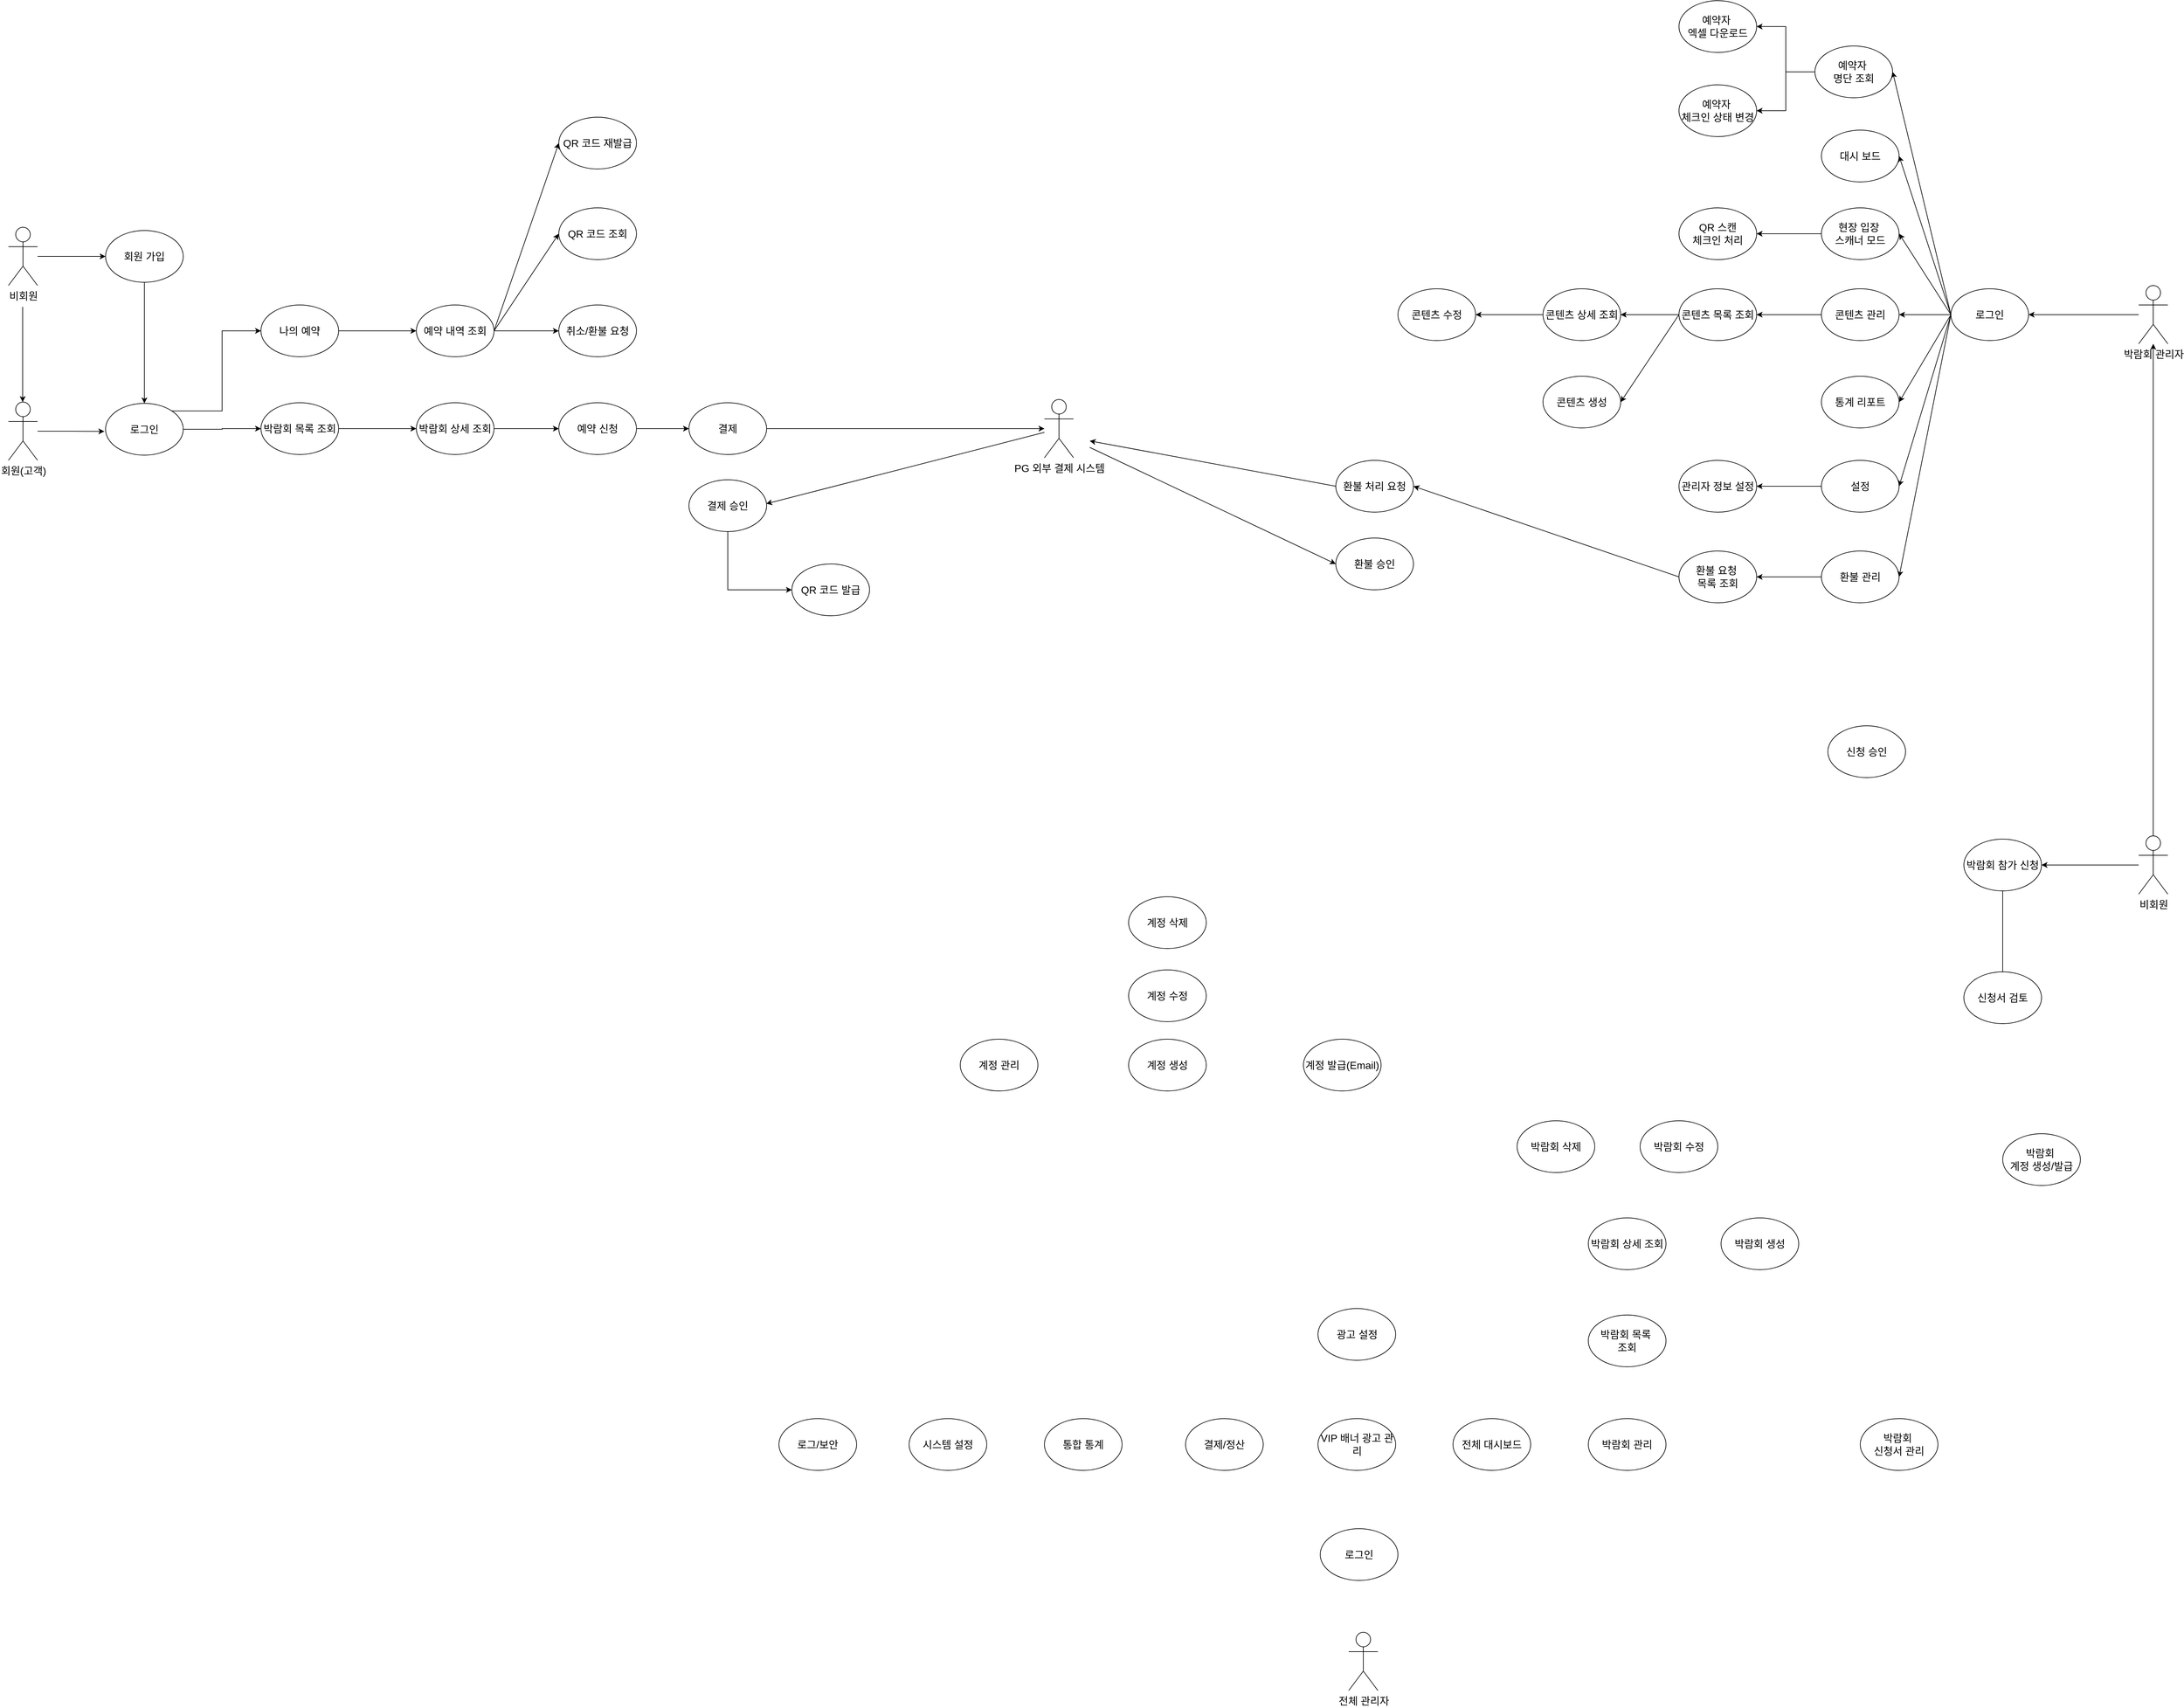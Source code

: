 <mxfile version="28.0.6">
  <diagram name="페이지-1" id="M0tbnselP6ZzbopTk5rP">
    <mxGraphModel dx="3013" dy="3027" grid="1" gridSize="10" guides="1" tooltips="1" connect="1" arrows="1" fold="1" page="1" pageScale="1" pageWidth="827" pageHeight="1169" math="0" shadow="0">
      <root>
        <mxCell id="0" />
        <mxCell id="1" parent="0" />
        <mxCell id="sVL81bUTCZYpE5jUuNYF-8" style="edgeStyle=orthogonalEdgeStyle;rounded=0;orthogonalLoop=1;jettySize=auto;html=1;" edge="1" parent="1" target="sVL81bUTCZYpE5jUuNYF-1">
          <mxGeometry relative="1" as="geometry">
            <mxPoint x="152" y="283" as="sourcePoint" />
          </mxGeometry>
        </mxCell>
        <mxCell id="sVL81bUTCZYpE5jUuNYF-32" style="edgeStyle=orthogonalEdgeStyle;rounded=0;orthogonalLoop=1;jettySize=auto;html=1;entryX=0;entryY=0.5;entryDx=0;entryDy=0;" edge="1" parent="1" source="jAhalYrTm7OzA3xliaxw-1" target="sVL81bUTCZYpE5jUuNYF-9">
          <mxGeometry relative="1" as="geometry">
            <mxPoint x="200" y="205" as="targetPoint" />
          </mxGeometry>
        </mxCell>
        <mxCell id="jAhalYrTm7OzA3xliaxw-1" value="&lt;font style=&quot;font-size: 16px;&quot;&gt;비회원&lt;/font&gt;" style="shape=umlActor;verticalLabelPosition=bottom;verticalAlign=top;html=1;outlineConnect=0;strokeColor=default;align=center;fontFamily=Helvetica;fontSize=12;fontColor=default;fillColor=default;" parent="1" vertex="1">
          <mxGeometry x="130" y="160" width="45" height="90" as="geometry" />
        </mxCell>
        <mxCell id="sVL81bUTCZYpE5jUuNYF-33" value="" style="edgeStyle=orthogonalEdgeStyle;rounded=0;orthogonalLoop=1;jettySize=auto;html=1;entryX=-0.016;entryY=0.541;entryDx=0;entryDy=0;entryPerimeter=0;" edge="1" parent="1" source="sVL81bUTCZYpE5jUuNYF-1" target="sVL81bUTCZYpE5jUuNYF-4">
          <mxGeometry relative="1" as="geometry" />
        </mxCell>
        <mxCell id="sVL81bUTCZYpE5jUuNYF-1" value="&lt;font style=&quot;font-size: 16px;&quot;&gt;회원(고객)&lt;/font&gt;" style="shape=umlActor;verticalLabelPosition=bottom;verticalAlign=top;html=1;outlineConnect=0;" vertex="1" parent="1">
          <mxGeometry x="130" y="430" width="45" height="90" as="geometry" />
        </mxCell>
        <mxCell id="sVL81bUTCZYpE5jUuNYF-65" style="edgeStyle=orthogonalEdgeStyle;rounded=0;orthogonalLoop=1;jettySize=auto;html=1;fontFamily=Helvetica;fontSize=12;fontColor=default;" edge="1" parent="1" source="sVL81bUTCZYpE5jUuNYF-4" target="sVL81bUTCZYpE5jUuNYF-5">
          <mxGeometry relative="1" as="geometry" />
        </mxCell>
        <mxCell id="sVL81bUTCZYpE5jUuNYF-67" style="edgeStyle=orthogonalEdgeStyle;rounded=0;orthogonalLoop=1;jettySize=auto;html=1;exitX=1;exitY=0;exitDx=0;exitDy=0;entryX=0;entryY=0.5;entryDx=0;entryDy=0;fontFamily=Helvetica;fontSize=12;fontColor=default;" edge="1" parent="1" source="sVL81bUTCZYpE5jUuNYF-4" target="sVL81bUTCZYpE5jUuNYF-16">
          <mxGeometry relative="1" as="geometry" />
        </mxCell>
        <mxCell id="sVL81bUTCZYpE5jUuNYF-4" value="&lt;font&gt;로그인&lt;/font&gt;" style="ellipse;whiteSpace=wrap;html=1;strokeColor=default;align=center;verticalAlign=middle;fontFamily=Helvetica;fontSize=16;fontColor=default;fillColor=default;" vertex="1" parent="1">
          <mxGeometry x="280" y="432" width="120" height="80" as="geometry" />
        </mxCell>
        <mxCell id="sVL81bUTCZYpE5jUuNYF-66" style="edgeStyle=orthogonalEdgeStyle;rounded=0;orthogonalLoop=1;jettySize=auto;html=1;fontFamily=Helvetica;fontSize=12;fontColor=default;" edge="1" parent="1" source="sVL81bUTCZYpE5jUuNYF-5" target="sVL81bUTCZYpE5jUuNYF-17">
          <mxGeometry relative="1" as="geometry" />
        </mxCell>
        <mxCell id="sVL81bUTCZYpE5jUuNYF-5" value="박람회 목록 조회" style="ellipse;whiteSpace=wrap;html=1;strokeColor=default;align=center;verticalAlign=middle;fontFamily=Helvetica;fontSize=16;fontColor=default;fillColor=default;" vertex="1" parent="1">
          <mxGeometry x="520" y="431" width="120" height="80" as="geometry" />
        </mxCell>
        <mxCell id="sVL81bUTCZYpE5jUuNYF-131" style="edgeStyle=orthogonalEdgeStyle;rounded=0;orthogonalLoop=1;jettySize=auto;html=1;fontFamily=Helvetica;fontSize=16;fontColor=default;" edge="1" parent="1" source="sVL81bUTCZYpE5jUuNYF-6" target="sVL81bUTCZYpE5jUuNYF-19">
          <mxGeometry relative="1" as="geometry" />
        </mxCell>
        <mxCell id="sVL81bUTCZYpE5jUuNYF-6" value="박람회 관리자" style="shape=umlActor;verticalLabelPosition=bottom;verticalAlign=top;html=1;outlineConnect=0;fontSize=16;" vertex="1" parent="1">
          <mxGeometry x="3420" y="250" width="45" height="90" as="geometry" />
        </mxCell>
        <mxCell id="sVL81bUTCZYpE5jUuNYF-7" value="&lt;font style=&quot;font-size: 16px;&quot;&gt;전체 관리자&lt;/font&gt;" style="shape=umlActor;verticalLabelPosition=bottom;verticalAlign=top;html=1;outlineConnect=0;" vertex="1" parent="1">
          <mxGeometry x="2200" y="2330" width="45" height="90" as="geometry" />
        </mxCell>
        <mxCell id="sVL81bUTCZYpE5jUuNYF-31" style="edgeStyle=orthogonalEdgeStyle;rounded=0;orthogonalLoop=1;jettySize=auto;html=1;" edge="1" parent="1" source="sVL81bUTCZYpE5jUuNYF-9" target="sVL81bUTCZYpE5jUuNYF-4">
          <mxGeometry relative="1" as="geometry" />
        </mxCell>
        <mxCell id="sVL81bUTCZYpE5jUuNYF-9" value="&lt;font&gt;회원 가입&lt;/font&gt;" style="ellipse;whiteSpace=wrap;html=1;fontSize=16;" vertex="1" parent="1">
          <mxGeometry x="280" y="165" width="120" height="80" as="geometry" />
        </mxCell>
        <mxCell id="sVL81bUTCZYpE5jUuNYF-11" value="대시 보드" style="ellipse;whiteSpace=wrap;html=1;strokeColor=default;align=center;verticalAlign=middle;fontFamily=Helvetica;fontSize=16;fontColor=default;fillColor=default;" vertex="1" parent="1">
          <mxGeometry x="2930" y="10" width="120" height="80" as="geometry" />
        </mxCell>
        <mxCell id="sVL81bUTCZYpE5jUuNYF-85" style="edgeStyle=orthogonalEdgeStyle;rounded=0;orthogonalLoop=1;jettySize=auto;html=1;fontFamily=Helvetica;fontSize=16;fontColor=default;" edge="1" parent="1" source="sVL81bUTCZYpE5jUuNYF-12" target="sVL81bUTCZYpE5jUuNYF-82">
          <mxGeometry relative="1" as="geometry" />
        </mxCell>
        <mxCell id="sVL81bUTCZYpE5jUuNYF-12" value="예약자&amp;nbsp;&lt;div&gt;명단 조회&lt;/div&gt;" style="ellipse;whiteSpace=wrap;html=1;strokeColor=default;align=center;verticalAlign=middle;fontFamily=Helvetica;fontSize=16;fontColor=default;fillColor=default;" vertex="1" parent="1">
          <mxGeometry x="2920" y="-120" width="120" height="80" as="geometry" />
        </mxCell>
        <mxCell id="sVL81bUTCZYpE5jUuNYF-97" style="edgeStyle=orthogonalEdgeStyle;rounded=0;orthogonalLoop=1;jettySize=auto;html=1;fontFamily=Helvetica;fontSize=16;fontColor=default;" edge="1" parent="1" source="sVL81bUTCZYpE5jUuNYF-13" target="sVL81bUTCZYpE5jUuNYF-96">
          <mxGeometry relative="1" as="geometry" />
        </mxCell>
        <mxCell id="sVL81bUTCZYpE5jUuNYF-13" value="콘텐츠 관리" style="ellipse;whiteSpace=wrap;html=1;strokeColor=default;align=center;verticalAlign=middle;fontFamily=Helvetica;fontSize=16;fontColor=default;fillColor=default;" vertex="1" parent="1">
          <mxGeometry x="2930" y="255" width="120" height="80" as="geometry" />
        </mxCell>
        <mxCell id="sVL81bUTCZYpE5jUuNYF-14" value="통계 리포트" style="ellipse;whiteSpace=wrap;html=1;strokeColor=default;align=center;verticalAlign=middle;fontFamily=Helvetica;fontSize=16;fontColor=default;fillColor=default;" vertex="1" parent="1">
          <mxGeometry x="2930" y="390" width="120" height="80" as="geometry" />
        </mxCell>
        <mxCell id="sVL81bUTCZYpE5jUuNYF-95" style="edgeStyle=orthogonalEdgeStyle;rounded=0;orthogonalLoop=1;jettySize=auto;html=1;fontFamily=Helvetica;fontSize=16;fontColor=default;" edge="1" parent="1" source="sVL81bUTCZYpE5jUuNYF-15" target="sVL81bUTCZYpE5jUuNYF-94">
          <mxGeometry relative="1" as="geometry" />
        </mxCell>
        <mxCell id="sVL81bUTCZYpE5jUuNYF-15" value="설정" style="ellipse;whiteSpace=wrap;html=1;strokeColor=default;align=center;verticalAlign=middle;fontFamily=Helvetica;fontSize=16;fontColor=default;fillColor=default;" vertex="1" parent="1">
          <mxGeometry x="2930" y="520" width="120" height="80" as="geometry" />
        </mxCell>
        <mxCell id="sVL81bUTCZYpE5jUuNYF-75" style="edgeStyle=orthogonalEdgeStyle;rounded=0;orthogonalLoop=1;jettySize=auto;html=1;fontFamily=Helvetica;fontSize=12;fontColor=default;" edge="1" parent="1" source="sVL81bUTCZYpE5jUuNYF-16" target="sVL81bUTCZYpE5jUuNYF-59">
          <mxGeometry relative="1" as="geometry" />
        </mxCell>
        <mxCell id="sVL81bUTCZYpE5jUuNYF-16" value="나의 예약" style="ellipse;whiteSpace=wrap;html=1;strokeColor=default;align=center;verticalAlign=middle;fontFamily=Helvetica;fontSize=16;fontColor=default;fillColor=default;" vertex="1" parent="1">
          <mxGeometry x="520" y="280" width="120" height="80" as="geometry" />
        </mxCell>
        <mxCell id="sVL81bUTCZYpE5jUuNYF-69" style="edgeStyle=orthogonalEdgeStyle;rounded=0;orthogonalLoop=1;jettySize=auto;html=1;fontFamily=Helvetica;fontSize=12;fontColor=default;" edge="1" parent="1" source="sVL81bUTCZYpE5jUuNYF-17" target="sVL81bUTCZYpE5jUuNYF-55">
          <mxGeometry relative="1" as="geometry" />
        </mxCell>
        <mxCell id="sVL81bUTCZYpE5jUuNYF-17" value="박람회 상세 조회" style="ellipse;whiteSpace=wrap;html=1;strokeColor=default;align=center;verticalAlign=middle;fontFamily=Helvetica;fontSize=16;fontColor=default;fillColor=default;" vertex="1" parent="1">
          <mxGeometry x="760" y="431" width="120" height="80" as="geometry" />
        </mxCell>
        <mxCell id="sVL81bUTCZYpE5jUuNYF-19" value="로그인" style="ellipse;whiteSpace=wrap;html=1;strokeColor=default;align=center;verticalAlign=middle;fontFamily=Helvetica;fontSize=16;fontColor=default;fillColor=default;" vertex="1" parent="1">
          <mxGeometry x="3130" y="255" width="120" height="80" as="geometry" />
        </mxCell>
        <mxCell id="sVL81bUTCZYpE5jUuNYF-20" value="로그인" style="ellipse;whiteSpace=wrap;html=1;strokeColor=default;align=center;verticalAlign=middle;fontFamily=Helvetica;fontSize=16;fontColor=default;fillColor=default;" vertex="1" parent="1">
          <mxGeometry x="2156" y="2170" width="120" height="80" as="geometry" />
        </mxCell>
        <mxCell id="sVL81bUTCZYpE5jUuNYF-22" value="전체 대시보드" style="ellipse;whiteSpace=wrap;html=1;strokeColor=default;align=center;verticalAlign=middle;fontFamily=Helvetica;fontSize=16;fontColor=default;fillColor=default;" vertex="1" parent="1">
          <mxGeometry x="2361" y="2000" width="120" height="80" as="geometry" />
        </mxCell>
        <mxCell id="sVL81bUTCZYpE5jUuNYF-23" value="박람회 관리" style="ellipse;whiteSpace=wrap;html=1;strokeColor=default;align=center;verticalAlign=middle;fontFamily=Helvetica;fontSize=16;fontColor=default;fillColor=default;" vertex="1" parent="1">
          <mxGeometry x="2570" y="2000" width="120" height="80" as="geometry" />
        </mxCell>
        <mxCell id="sVL81bUTCZYpE5jUuNYF-24" value="계정 관리" style="ellipse;whiteSpace=wrap;html=1;strokeColor=default;align=center;verticalAlign=middle;fontFamily=Helvetica;fontSize=16;fontColor=default;fillColor=default;" vertex="1" parent="1">
          <mxGeometry x="1600" y="1414" width="120" height="80" as="geometry" />
        </mxCell>
        <mxCell id="sVL81bUTCZYpE5jUuNYF-25" value="VIP 배너 광고 관리" style="ellipse;whiteSpace=wrap;html=1;strokeColor=default;align=center;verticalAlign=middle;fontFamily=Helvetica;fontSize=16;fontColor=default;fillColor=default;" vertex="1" parent="1">
          <mxGeometry x="2152.5" y="2000" width="120" height="80" as="geometry" />
        </mxCell>
        <mxCell id="sVL81bUTCZYpE5jUuNYF-26" value="결제/정산" style="ellipse;whiteSpace=wrap;html=1;strokeColor=default;align=center;verticalAlign=middle;fontFamily=Helvetica;fontSize=16;fontColor=default;fillColor=default;" vertex="1" parent="1">
          <mxGeometry x="1948" y="2000" width="120" height="80" as="geometry" />
        </mxCell>
        <mxCell id="sVL81bUTCZYpE5jUuNYF-27" value="통합 통계" style="ellipse;whiteSpace=wrap;html=1;strokeColor=default;align=center;verticalAlign=middle;fontFamily=Helvetica;fontSize=16;fontColor=default;fillColor=default;" vertex="1" parent="1">
          <mxGeometry x="1730" y="2000" width="120" height="80" as="geometry" />
        </mxCell>
        <mxCell id="sVL81bUTCZYpE5jUuNYF-28" value="시스템 설정" style="ellipse;whiteSpace=wrap;html=1;strokeColor=default;align=center;verticalAlign=middle;fontFamily=Helvetica;fontSize=16;fontColor=default;fillColor=default;" vertex="1" parent="1">
          <mxGeometry x="1521" y="2000" width="120" height="80" as="geometry" />
        </mxCell>
        <mxCell id="sVL81bUTCZYpE5jUuNYF-29" value="로그/보안" style="ellipse;whiteSpace=wrap;html=1;strokeColor=default;align=center;verticalAlign=middle;fontFamily=Helvetica;fontSize=16;fontColor=default;fillColor=default;" vertex="1" parent="1">
          <mxGeometry x="1320" y="2000" width="120" height="80" as="geometry" />
        </mxCell>
        <mxCell id="sVL81bUTCZYpE5jUuNYF-93" style="edgeStyle=orthogonalEdgeStyle;rounded=0;orthogonalLoop=1;jettySize=auto;html=1;fontFamily=Helvetica;fontSize=16;fontColor=default;" edge="1" parent="1" source="sVL81bUTCZYpE5jUuNYF-30" target="sVL81bUTCZYpE5jUuNYF-92">
          <mxGeometry relative="1" as="geometry" />
        </mxCell>
        <mxCell id="sVL81bUTCZYpE5jUuNYF-30" value="현장 입장&amp;nbsp;&lt;div&gt;스캐너 모드&lt;/div&gt;" style="ellipse;whiteSpace=wrap;html=1;strokeColor=default;align=center;verticalAlign=middle;fontFamily=Helvetica;fontSize=16;fontColor=default;fillColor=default;" vertex="1" parent="1">
          <mxGeometry x="2930" y="130" width="120" height="80" as="geometry" />
        </mxCell>
        <mxCell id="sVL81bUTCZYpE5jUuNYF-36" value="박람회 생성" style="ellipse;whiteSpace=wrap;html=1;strokeColor=default;align=center;verticalAlign=middle;fontFamily=Helvetica;fontSize=16;fontColor=default;fillColor=default;" vertex="1" parent="1">
          <mxGeometry x="2775" y="1690" width="120" height="80" as="geometry" />
        </mxCell>
        <mxCell id="sVL81bUTCZYpE5jUuNYF-37" value="박람회 수정" style="ellipse;whiteSpace=wrap;html=1;strokeColor=default;align=center;verticalAlign=middle;fontFamily=Helvetica;fontSize=16;fontColor=default;fillColor=default;" vertex="1" parent="1">
          <mxGeometry x="2650" y="1540" width="120" height="80" as="geometry" />
        </mxCell>
        <mxCell id="sVL81bUTCZYpE5jUuNYF-38" value="박람회 삭제" style="ellipse;whiteSpace=wrap;html=1;strokeColor=default;align=center;verticalAlign=middle;fontFamily=Helvetica;fontSize=16;fontColor=default;fillColor=default;" vertex="1" parent="1">
          <mxGeometry x="2460" y="1540" width="120" height="80" as="geometry" />
        </mxCell>
        <mxCell id="sVL81bUTCZYpE5jUuNYF-40" value="박람회 목록&amp;nbsp;&lt;div&gt;조회&lt;/div&gt;" style="ellipse;whiteSpace=wrap;html=1;strokeColor=default;align=center;verticalAlign=middle;fontFamily=Helvetica;fontSize=16;fontColor=default;fillColor=default;" vertex="1" parent="1">
          <mxGeometry x="2570" y="1840" width="120" height="80" as="geometry" />
        </mxCell>
        <mxCell id="sVL81bUTCZYpE5jUuNYF-42" value="박람회 상세&amp;nbsp;&lt;span style=&quot;background-color: transparent; color: light-dark(rgb(0, 0, 0), rgb(255, 255, 255));&quot;&gt;조회&lt;/span&gt;" style="ellipse;whiteSpace=wrap;html=1;strokeColor=default;align=center;verticalAlign=middle;fontFamily=Helvetica;fontSize=16;fontColor=default;fillColor=default;" vertex="1" parent="1">
          <mxGeometry x="2570" y="1690" width="120" height="80" as="geometry" />
        </mxCell>
        <mxCell id="sVL81bUTCZYpE5jUuNYF-43" value="계정 생성" style="ellipse;whiteSpace=wrap;html=1;strokeColor=default;align=center;verticalAlign=middle;fontFamily=Helvetica;fontSize=16;fontColor=default;fillColor=default;" vertex="1" parent="1">
          <mxGeometry x="1860" y="1414" width="120" height="80" as="geometry" />
        </mxCell>
        <mxCell id="sVL81bUTCZYpE5jUuNYF-44" value="계정 수정" style="ellipse;whiteSpace=wrap;html=1;strokeColor=default;align=center;verticalAlign=middle;fontFamily=Helvetica;fontSize=16;fontColor=default;fillColor=default;" vertex="1" parent="1">
          <mxGeometry x="1860" y="1307" width="120" height="80" as="geometry" />
        </mxCell>
        <mxCell id="sVL81bUTCZYpE5jUuNYF-46" value="계정 삭제" style="ellipse;whiteSpace=wrap;html=1;strokeColor=default;align=center;verticalAlign=middle;fontFamily=Helvetica;fontSize=16;fontColor=default;fillColor=default;" vertex="1" parent="1">
          <mxGeometry x="1860" y="1194" width="120" height="80" as="geometry" />
        </mxCell>
        <mxCell id="sVL81bUTCZYpE5jUuNYF-133" style="edgeStyle=orthogonalEdgeStyle;rounded=0;orthogonalLoop=1;jettySize=auto;html=1;fontFamily=Helvetica;fontSize=16;fontColor=default;" edge="1" parent="1" source="sVL81bUTCZYpE5jUuNYF-47" target="sVL81bUTCZYpE5jUuNYF-6">
          <mxGeometry relative="1" as="geometry" />
        </mxCell>
        <mxCell id="sVL81bUTCZYpE5jUuNYF-134" style="edgeStyle=orthogonalEdgeStyle;rounded=0;orthogonalLoop=1;jettySize=auto;html=1;fontFamily=Helvetica;fontSize=16;fontColor=default;" edge="1" parent="1" source="sVL81bUTCZYpE5jUuNYF-47" target="sVL81bUTCZYpE5jUuNYF-50">
          <mxGeometry relative="1" as="geometry" />
        </mxCell>
        <mxCell id="sVL81bUTCZYpE5jUuNYF-47" value="&lt;font style=&quot;font-size: 16px;&quot;&gt;비회원&lt;/font&gt;" style="shape=umlActor;verticalLabelPosition=bottom;verticalAlign=top;html=1;outlineConnect=0;" vertex="1" parent="1">
          <mxGeometry x="3420" y="1100" width="45" height="90" as="geometry" />
        </mxCell>
        <mxCell id="sVL81bUTCZYpE5jUuNYF-50" value="박람회 참가 신청" style="ellipse;whiteSpace=wrap;html=1;strokeColor=default;align=center;verticalAlign=middle;fontFamily=Helvetica;fontSize=16;fontColor=default;fillColor=default;" vertex="1" parent="1">
          <mxGeometry x="3150" y="1105" width="120" height="80" as="geometry" />
        </mxCell>
        <mxCell id="sVL81bUTCZYpE5jUuNYF-51" value="신청서 검토" style="ellipse;whiteSpace=wrap;html=1;strokeColor=default;align=center;verticalAlign=middle;fontFamily=Helvetica;fontSize=16;fontColor=default;fillColor=default;" vertex="1" parent="1">
          <mxGeometry x="3150" y="1310" width="120" height="80" as="geometry" />
        </mxCell>
        <mxCell id="sVL81bUTCZYpE5jUuNYF-54" value="계정 발급(Email)" style="ellipse;whiteSpace=wrap;html=1;strokeColor=default;align=center;verticalAlign=middle;fontFamily=Helvetica;fontSize=16;fontColor=default;fillColor=default;" vertex="1" parent="1">
          <mxGeometry x="2130" y="1414" width="120" height="80" as="geometry" />
        </mxCell>
        <mxCell id="sVL81bUTCZYpE5jUuNYF-72" style="edgeStyle=orthogonalEdgeStyle;rounded=0;orthogonalLoop=1;jettySize=auto;html=1;fontFamily=Helvetica;fontSize=12;fontColor=default;" edge="1" parent="1" source="sVL81bUTCZYpE5jUuNYF-55" target="sVL81bUTCZYpE5jUuNYF-57">
          <mxGeometry relative="1" as="geometry" />
        </mxCell>
        <mxCell id="sVL81bUTCZYpE5jUuNYF-55" value="예약 신청" style="ellipse;whiteSpace=wrap;html=1;strokeColor=default;align=center;verticalAlign=middle;fontFamily=Helvetica;fontSize=16;fontColor=default;fillColor=default;" vertex="1" parent="1">
          <mxGeometry x="980" y="431" width="120" height="80" as="geometry" />
        </mxCell>
        <mxCell id="sVL81bUTCZYpE5jUuNYF-74" style="edgeStyle=orthogonalEdgeStyle;rounded=0;orthogonalLoop=1;jettySize=auto;html=1;fontFamily=Helvetica;fontSize=12;fontColor=default;" edge="1" parent="1" source="sVL81bUTCZYpE5jUuNYF-57" target="sVL81bUTCZYpE5jUuNYF-62">
          <mxGeometry relative="1" as="geometry" />
        </mxCell>
        <mxCell id="sVL81bUTCZYpE5jUuNYF-57" value="결제" style="ellipse;whiteSpace=wrap;html=1;strokeColor=default;align=center;verticalAlign=middle;fontFamily=Helvetica;fontSize=16;fontColor=default;fillColor=default;" vertex="1" parent="1">
          <mxGeometry x="1181" y="431" width="120" height="80" as="geometry" />
        </mxCell>
        <mxCell id="sVL81bUTCZYpE5jUuNYF-58" value="QR 코드 발급" style="ellipse;whiteSpace=wrap;html=1;strokeColor=default;align=center;verticalAlign=middle;fontFamily=Helvetica;fontSize=16;fontColor=default;fillColor=default;" vertex="1" parent="1">
          <mxGeometry x="1340" y="680" width="120" height="80" as="geometry" />
        </mxCell>
        <mxCell id="sVL81bUTCZYpE5jUuNYF-70" style="edgeStyle=orthogonalEdgeStyle;rounded=0;orthogonalLoop=1;jettySize=auto;html=1;fontFamily=Helvetica;fontSize=12;fontColor=default;" edge="1" parent="1" source="sVL81bUTCZYpE5jUuNYF-59" target="sVL81bUTCZYpE5jUuNYF-60">
          <mxGeometry relative="1" as="geometry" />
        </mxCell>
        <mxCell id="sVL81bUTCZYpE5jUuNYF-59" value="예약 내역 조회" style="ellipse;whiteSpace=wrap;html=1;strokeColor=default;align=center;verticalAlign=middle;fontFamily=Helvetica;fontSize=16;fontColor=default;fillColor=default;" vertex="1" parent="1">
          <mxGeometry x="760" y="280" width="120" height="80" as="geometry" />
        </mxCell>
        <mxCell id="sVL81bUTCZYpE5jUuNYF-60" value="취소/환불 요청" style="ellipse;whiteSpace=wrap;html=1;strokeColor=default;align=center;verticalAlign=middle;fontFamily=Helvetica;fontSize=16;fontColor=default;fillColor=default;" vertex="1" parent="1">
          <mxGeometry x="980" y="280" width="120" height="80" as="geometry" />
        </mxCell>
        <mxCell id="sVL81bUTCZYpE5jUuNYF-61" value="QR 코드 조회" style="ellipse;whiteSpace=wrap;html=1;strokeColor=default;align=center;verticalAlign=middle;fontFamily=Helvetica;fontSize=16;fontColor=default;fillColor=default;" vertex="1" parent="1">
          <mxGeometry x="980" y="130" width="120" height="80" as="geometry" />
        </mxCell>
        <mxCell id="sVL81bUTCZYpE5jUuNYF-62" value="PG 외부 결제 시스템" style="shape=umlActor;verticalLabelPosition=bottom;verticalAlign=top;html=1;outlineConnect=0;strokeColor=default;align=center;fontFamily=Helvetica;fontSize=16;fontColor=default;fillColor=default;" vertex="1" parent="1">
          <mxGeometry x="1730" y="426" width="45" height="90" as="geometry" />
        </mxCell>
        <mxCell id="sVL81bUTCZYpE5jUuNYF-63" value="박람회&amp;nbsp;&lt;div&gt;계정 생성/발급&lt;/div&gt;" style="ellipse;whiteSpace=wrap;html=1;strokeColor=default;align=center;verticalAlign=middle;fontFamily=Helvetica;fontSize=16;fontColor=default;fillColor=default;" vertex="1" parent="1">
          <mxGeometry x="3210" y="1560" width="120" height="80" as="geometry" />
        </mxCell>
        <mxCell id="sVL81bUTCZYpE5jUuNYF-64" value="광고 설정" style="ellipse;whiteSpace=wrap;html=1;strokeColor=default;align=center;verticalAlign=middle;fontFamily=Helvetica;fontSize=16;fontColor=default;fillColor=default;" vertex="1" parent="1">
          <mxGeometry x="2152.5" y="1830" width="120" height="80" as="geometry" />
        </mxCell>
        <mxCell id="sVL81bUTCZYpE5jUuNYF-79" style="edgeStyle=orthogonalEdgeStyle;rounded=0;orthogonalLoop=1;jettySize=auto;html=1;entryX=0;entryY=0.5;entryDx=0;entryDy=0;fontFamily=Helvetica;fontSize=12;fontColor=default;exitX=0.5;exitY=1;exitDx=0;exitDy=0;" edge="1" parent="1" source="sVL81bUTCZYpE5jUuNYF-77" target="sVL81bUTCZYpE5jUuNYF-58">
          <mxGeometry relative="1" as="geometry">
            <mxPoint x="1220" y="675" as="sourcePoint" />
            <mxPoint x="1319.0" y="765" as="targetPoint" />
          </mxGeometry>
        </mxCell>
        <mxCell id="sVL81bUTCZYpE5jUuNYF-77" value="결제 승인" style="ellipse;whiteSpace=wrap;html=1;strokeColor=default;align=center;verticalAlign=middle;fontFamily=Helvetica;fontSize=16;fontColor=default;fillColor=default;" vertex="1" parent="1">
          <mxGeometry x="1181" y="550" width="120" height="80" as="geometry" />
        </mxCell>
        <mxCell id="sVL81bUTCZYpE5jUuNYF-80" value="" style="endArrow=classic;html=1;rounded=0;fontFamily=Helvetica;fontSize=12;fontColor=default;entryX=0.995;entryY=0.463;entryDx=0;entryDy=0;entryPerimeter=0;" edge="1" parent="1" source="sVL81bUTCZYpE5jUuNYF-62" target="sVL81bUTCZYpE5jUuNYF-77">
          <mxGeometry width="50" height="50" relative="1" as="geometry">
            <mxPoint x="1380" y="585" as="sourcePoint" />
            <mxPoint x="1430" y="535" as="targetPoint" />
          </mxGeometry>
        </mxCell>
        <mxCell id="sVL81bUTCZYpE5jUuNYF-81" value="예약자&amp;nbsp;&lt;div&gt;엑셀 다운로드&lt;/div&gt;" style="ellipse;whiteSpace=wrap;html=1;strokeColor=default;align=center;verticalAlign=middle;fontFamily=Helvetica;fontSize=16;fontColor=default;fillColor=default;" vertex="1" parent="1">
          <mxGeometry x="2710" y="-190" width="120" height="80" as="geometry" />
        </mxCell>
        <mxCell id="sVL81bUTCZYpE5jUuNYF-82" value="예약자&amp;nbsp;&lt;div&gt;체크인 상태 변경&lt;/div&gt;" style="ellipse;whiteSpace=wrap;html=1;strokeColor=default;align=center;verticalAlign=middle;fontFamily=Helvetica;fontSize=16;fontColor=default;fillColor=default;" vertex="1" parent="1">
          <mxGeometry x="2710" y="-60" width="120" height="80" as="geometry" />
        </mxCell>
        <mxCell id="sVL81bUTCZYpE5jUuNYF-83" value="" style="endArrow=classic;html=1;rounded=0;fontFamily=Helvetica;fontSize=12;fontColor=default;entryX=1;entryY=0.5;entryDx=0;entryDy=0;exitX=0;exitY=0.5;exitDx=0;exitDy=0;" edge="1" parent="1" source="sVL81bUTCZYpE5jUuNYF-19" target="sVL81bUTCZYpE5jUuNYF-12">
          <mxGeometry width="50" height="50" relative="1" as="geometry">
            <mxPoint x="2090" y="20" as="sourcePoint" />
            <mxPoint x="1860" y="126" as="targetPoint" />
          </mxGeometry>
        </mxCell>
        <mxCell id="sVL81bUTCZYpE5jUuNYF-84" style="edgeStyle=orthogonalEdgeStyle;rounded=0;orthogonalLoop=1;jettySize=auto;html=1;entryX=1;entryY=0.5;entryDx=0;entryDy=0;fontFamily=Helvetica;fontSize=16;fontColor=default;" edge="1" parent="1" source="sVL81bUTCZYpE5jUuNYF-12" target="sVL81bUTCZYpE5jUuNYF-81">
          <mxGeometry relative="1" as="geometry" />
        </mxCell>
        <mxCell id="sVL81bUTCZYpE5jUuNYF-87" value="" style="endArrow=classic;html=1;rounded=0;fontFamily=Helvetica;fontSize=12;fontColor=default;entryX=1;entryY=0.5;entryDx=0;entryDy=0;exitX=0;exitY=0.5;exitDx=0;exitDy=0;" edge="1" parent="1" source="sVL81bUTCZYpE5jUuNYF-19" target="sVL81bUTCZYpE5jUuNYF-11">
          <mxGeometry width="50" height="50" relative="1" as="geometry">
            <mxPoint x="2270" y="499" as="sourcePoint" />
            <mxPoint x="2381" y="260" as="targetPoint" />
          </mxGeometry>
        </mxCell>
        <mxCell id="sVL81bUTCZYpE5jUuNYF-88" value="" style="endArrow=classic;html=1;rounded=0;fontFamily=Helvetica;fontSize=12;fontColor=default;exitX=0;exitY=0.5;exitDx=0;exitDy=0;entryX=1;entryY=0.5;entryDx=0;entryDy=0;" edge="1" parent="1" source="sVL81bUTCZYpE5jUuNYF-19" target="sVL81bUTCZYpE5jUuNYF-30">
          <mxGeometry width="50" height="50" relative="1" as="geometry">
            <mxPoint x="2220" y="400" as="sourcePoint" />
            <mxPoint x="2330" y="280" as="targetPoint" />
          </mxGeometry>
        </mxCell>
        <mxCell id="sVL81bUTCZYpE5jUuNYF-89" value="" style="endArrow=classic;html=1;rounded=0;fontFamily=Helvetica;fontSize=12;fontColor=default;exitX=0;exitY=0.5;exitDx=0;exitDy=0;" edge="1" parent="1" source="sVL81bUTCZYpE5jUuNYF-19">
          <mxGeometry width="50" height="50" relative="1" as="geometry">
            <mxPoint x="2340" y="460" as="sourcePoint" />
            <mxPoint x="3050" y="295" as="targetPoint" />
          </mxGeometry>
        </mxCell>
        <mxCell id="sVL81bUTCZYpE5jUuNYF-90" value="" style="endArrow=classic;html=1;rounded=0;fontFamily=Helvetica;fontSize=12;fontColor=default;entryX=1;entryY=0.5;entryDx=0;entryDy=0;exitX=0;exitY=0.5;exitDx=0;exitDy=0;" edge="1" parent="1" source="sVL81bUTCZYpE5jUuNYF-19" target="sVL81bUTCZYpE5jUuNYF-14">
          <mxGeometry width="50" height="50" relative="1" as="geometry">
            <mxPoint x="2360" y="450" as="sourcePoint" />
            <mxPoint x="2470" y="330" as="targetPoint" />
          </mxGeometry>
        </mxCell>
        <mxCell id="sVL81bUTCZYpE5jUuNYF-91" value="" style="endArrow=classic;html=1;rounded=0;fontFamily=Helvetica;fontSize=12;fontColor=default;entryX=1;entryY=0.5;entryDx=0;entryDy=0;exitX=0;exitY=0.5;exitDx=0;exitDy=0;" edge="1" parent="1" source="sVL81bUTCZYpE5jUuNYF-19" target="sVL81bUTCZYpE5jUuNYF-15">
          <mxGeometry width="50" height="50" relative="1" as="geometry">
            <mxPoint x="3270" y="350" as="sourcePoint" />
            <mxPoint x="2240" y="680" as="targetPoint" />
          </mxGeometry>
        </mxCell>
        <mxCell id="sVL81bUTCZYpE5jUuNYF-92" value="QR 스캔&lt;div&gt;체크인 처리&lt;/div&gt;" style="ellipse;whiteSpace=wrap;html=1;strokeColor=default;align=center;verticalAlign=middle;fontFamily=Helvetica;fontSize=16;fontColor=default;fillColor=default;" vertex="1" parent="1">
          <mxGeometry x="2710" y="130" width="120" height="80" as="geometry" />
        </mxCell>
        <mxCell id="sVL81bUTCZYpE5jUuNYF-94" value="관리자 정보 설정" style="ellipse;whiteSpace=wrap;html=1;strokeColor=default;align=center;verticalAlign=middle;fontFamily=Helvetica;fontSize=16;fontColor=default;fillColor=default;" vertex="1" parent="1">
          <mxGeometry x="2710" y="520" width="120" height="80" as="geometry" />
        </mxCell>
        <mxCell id="sVL81bUTCZYpE5jUuNYF-103" style="edgeStyle=orthogonalEdgeStyle;rounded=0;orthogonalLoop=1;jettySize=auto;html=1;fontFamily=Helvetica;fontSize=16;fontColor=default;" edge="1" parent="1" source="sVL81bUTCZYpE5jUuNYF-96" target="sVL81bUTCZYpE5jUuNYF-101">
          <mxGeometry relative="1" as="geometry" />
        </mxCell>
        <mxCell id="sVL81bUTCZYpE5jUuNYF-98" value="콘텐츠 생성" style="ellipse;whiteSpace=wrap;html=1;strokeColor=default;align=center;verticalAlign=middle;fontFamily=Helvetica;fontSize=16;fontColor=default;fillColor=default;" vertex="1" parent="1">
          <mxGeometry x="2500" y="390" width="120" height="80" as="geometry" />
        </mxCell>
        <mxCell id="sVL81bUTCZYpE5jUuNYF-99" value="" style="endArrow=classic;html=1;rounded=0;fontFamily=Helvetica;fontSize=12;fontColor=default;entryX=1;entryY=0.5;entryDx=0;entryDy=0;exitX=0;exitY=0.5;exitDx=0;exitDy=0;" edge="1" parent="1" source="sVL81bUTCZYpE5jUuNYF-96" target="sVL81bUTCZYpE5jUuNYF-98">
          <mxGeometry width="50" height="50" relative="1" as="geometry">
            <mxPoint x="2260" y="250" as="sourcePoint" />
            <mxPoint x="2370" y="380" as="targetPoint" />
          </mxGeometry>
        </mxCell>
        <mxCell id="sVL81bUTCZYpE5jUuNYF-104" style="edgeStyle=orthogonalEdgeStyle;rounded=0;orthogonalLoop=1;jettySize=auto;html=1;fontFamily=Helvetica;fontSize=16;fontColor=default;" edge="1" parent="1" source="sVL81bUTCZYpE5jUuNYF-101" target="sVL81bUTCZYpE5jUuNYF-102">
          <mxGeometry relative="1" as="geometry" />
        </mxCell>
        <mxCell id="sVL81bUTCZYpE5jUuNYF-101" value="콘텐츠 상세 조회" style="ellipse;whiteSpace=wrap;html=1;strokeColor=default;align=center;verticalAlign=middle;fontFamily=Helvetica;fontSize=16;fontColor=default;fillColor=default;" vertex="1" parent="1">
          <mxGeometry x="2500" y="255" width="120" height="80" as="geometry" />
        </mxCell>
        <mxCell id="sVL81bUTCZYpE5jUuNYF-102" value="콘텐츠 수정" style="ellipse;whiteSpace=wrap;html=1;strokeColor=default;align=center;verticalAlign=middle;fontFamily=Helvetica;fontSize=16;fontColor=default;fillColor=default;" vertex="1" parent="1">
          <mxGeometry x="2276" y="255" width="120" height="80" as="geometry" />
        </mxCell>
        <mxCell id="sVL81bUTCZYpE5jUuNYF-110" style="edgeStyle=orthogonalEdgeStyle;rounded=0;orthogonalLoop=1;jettySize=auto;html=1;fontFamily=Helvetica;fontSize=16;fontColor=default;" edge="1" parent="1" source="sVL81bUTCZYpE5jUuNYF-106" target="sVL81bUTCZYpE5jUuNYF-109">
          <mxGeometry relative="1" as="geometry" />
        </mxCell>
        <mxCell id="sVL81bUTCZYpE5jUuNYF-106" value="환불 관리" style="ellipse;whiteSpace=wrap;html=1;strokeColor=default;align=center;verticalAlign=middle;fontFamily=Helvetica;fontSize=16;fontColor=default;fillColor=default;" vertex="1" parent="1">
          <mxGeometry x="2930" y="660" width="120" height="80" as="geometry" />
        </mxCell>
        <mxCell id="sVL81bUTCZYpE5jUuNYF-107" value="" style="endArrow=classic;html=1;rounded=0;fontFamily=Helvetica;fontSize=12;fontColor=default;entryX=1;entryY=0.5;entryDx=0;entryDy=0;exitX=0;exitY=0.5;exitDx=0;exitDy=0;" edge="1" parent="1" source="sVL81bUTCZYpE5jUuNYF-19" target="sVL81bUTCZYpE5jUuNYF-106">
          <mxGeometry width="50" height="50" relative="1" as="geometry">
            <mxPoint x="2040" y="380" as="sourcePoint" />
            <mxPoint x="2150" y="640" as="targetPoint" />
          </mxGeometry>
        </mxCell>
        <mxCell id="sVL81bUTCZYpE5jUuNYF-109" value="환불 요청&amp;nbsp;&lt;div&gt;목록 조회&lt;/div&gt;" style="ellipse;whiteSpace=wrap;html=1;strokeColor=default;align=center;verticalAlign=middle;fontFamily=Helvetica;fontSize=16;fontColor=default;fillColor=default;" vertex="1" parent="1">
          <mxGeometry x="2710" y="660" width="120" height="80" as="geometry" />
        </mxCell>
        <mxCell id="sVL81bUTCZYpE5jUuNYF-111" value="환불 처리 요청" style="ellipse;whiteSpace=wrap;html=1;strokeColor=default;align=center;verticalAlign=middle;fontFamily=Helvetica;fontSize=16;fontColor=default;fillColor=default;" vertex="1" parent="1">
          <mxGeometry x="2180" y="520" width="120" height="80" as="geometry" />
        </mxCell>
        <mxCell id="sVL81bUTCZYpE5jUuNYF-115" value="" style="endArrow=classic;html=1;rounded=0;fontFamily=Helvetica;fontSize=12;fontColor=default;exitX=0;exitY=0.5;exitDx=0;exitDy=0;" edge="1" parent="1" source="sVL81bUTCZYpE5jUuNYF-111">
          <mxGeometry width="50" height="50" relative="1" as="geometry">
            <mxPoint x="2970" y="670" as="sourcePoint" />
            <mxPoint x="1800" y="490" as="targetPoint" />
          </mxGeometry>
        </mxCell>
        <mxCell id="sVL81bUTCZYpE5jUuNYF-116" value="QR 코드 재발급" style="ellipse;whiteSpace=wrap;html=1;strokeColor=default;align=center;verticalAlign=middle;fontFamily=Helvetica;fontSize=16;fontColor=default;fillColor=default;" vertex="1" parent="1">
          <mxGeometry x="980" y="-10" width="120" height="80" as="geometry" />
        </mxCell>
        <mxCell id="sVL81bUTCZYpE5jUuNYF-118" value="" style="endArrow=classic;html=1;rounded=0;fontFamily=Helvetica;fontSize=12;fontColor=default;entryX=0;entryY=0.5;entryDx=0;entryDy=0;exitX=1;exitY=0.5;exitDx=0;exitDy=0;" edge="1" parent="1" source="sVL81bUTCZYpE5jUuNYF-59" target="sVL81bUTCZYpE5jUuNYF-61">
          <mxGeometry width="50" height="50" relative="1" as="geometry">
            <mxPoint x="850" y="-10" as="sourcePoint" />
            <mxPoint x="620" y="96" as="targetPoint" />
          </mxGeometry>
        </mxCell>
        <mxCell id="sVL81bUTCZYpE5jUuNYF-119" value="" style="endArrow=classic;html=1;rounded=0;fontFamily=Helvetica;fontSize=12;fontColor=default;entryX=0;entryY=0.5;entryDx=0;entryDy=0;exitX=1;exitY=0.5;exitDx=0;exitDy=0;" edge="1" parent="1" source="sVL81bUTCZYpE5jUuNYF-59" target="sVL81bUTCZYpE5jUuNYF-116">
          <mxGeometry width="50" height="50" relative="1" as="geometry">
            <mxPoint x="820" y="320" as="sourcePoint" />
            <mxPoint x="920" y="170" as="targetPoint" />
          </mxGeometry>
        </mxCell>
        <mxCell id="sVL81bUTCZYpE5jUuNYF-123" value="" style="endArrow=classic;html=1;rounded=0;fontFamily=Helvetica;fontSize=12;fontColor=default;entryX=0;entryY=0.5;entryDx=0;entryDy=0;" edge="1" parent="1" source="sVL81bUTCZYpE5jUuNYF-13" target="sVL81bUTCZYpE5jUuNYF-96">
          <mxGeometry width="50" height="50" relative="1" as="geometry">
            <mxPoint x="3560" y="295" as="sourcePoint" />
            <mxPoint x="4450" y="430" as="targetPoint" />
          </mxGeometry>
        </mxCell>
        <mxCell id="sVL81bUTCZYpE5jUuNYF-96" value="콘텐츠 목록 조회" style="ellipse;whiteSpace=wrap;html=1;strokeColor=default;align=center;verticalAlign=middle;fontFamily=Helvetica;fontSize=16;fontColor=default;fillColor=default;" vertex="1" parent="1">
          <mxGeometry x="2710" y="255" width="120" height="80" as="geometry" />
        </mxCell>
        <mxCell id="sVL81bUTCZYpE5jUuNYF-127" value="환불 승인" style="ellipse;whiteSpace=wrap;html=1;strokeColor=default;align=center;verticalAlign=middle;fontFamily=Helvetica;fontSize=16;fontColor=default;fillColor=default;" vertex="1" parent="1">
          <mxGeometry x="2180" y="640" width="120" height="80" as="geometry" />
        </mxCell>
        <mxCell id="sVL81bUTCZYpE5jUuNYF-128" value="" style="endArrow=classic;html=1;rounded=0;fontFamily=Helvetica;fontSize=12;fontColor=default;entryX=0;entryY=0.5;entryDx=0;entryDy=0;" edge="1" parent="1" target="sVL81bUTCZYpE5jUuNYF-127">
          <mxGeometry width="50" height="50" relative="1" as="geometry">
            <mxPoint x="1800" y="500" as="sourcePoint" />
            <mxPoint x="2040" y="660" as="targetPoint" />
          </mxGeometry>
        </mxCell>
        <mxCell id="sVL81bUTCZYpE5jUuNYF-129" value="" style="endArrow=classic;html=1;rounded=0;fontFamily=Helvetica;fontSize=12;fontColor=default;exitX=0;exitY=0.5;exitDx=0;exitDy=0;entryX=1;entryY=0.5;entryDx=0;entryDy=0;" edge="1" parent="1" source="sVL81bUTCZYpE5jUuNYF-109" target="sVL81bUTCZYpE5jUuNYF-111">
          <mxGeometry width="50" height="50" relative="1" as="geometry">
            <mxPoint x="2450" y="640" as="sourcePoint" />
            <mxPoint x="2070" y="570" as="targetPoint" />
          </mxGeometry>
        </mxCell>
        <mxCell id="sVL81bUTCZYpE5jUuNYF-135" value="" style="endArrow=none;html=1;rounded=0;fontFamily=Helvetica;fontSize=16;fontColor=default;" edge="1" parent="1" source="sVL81bUTCZYpE5jUuNYF-50" target="sVL81bUTCZYpE5jUuNYF-51">
          <mxGeometry width="50" height="50" relative="1" as="geometry">
            <mxPoint x="3210" y="1160" as="sourcePoint" />
            <mxPoint x="2970" y="880" as="targetPoint" />
          </mxGeometry>
        </mxCell>
        <mxCell id="sVL81bUTCZYpE5jUuNYF-137" value="신청 승인" style="ellipse;whiteSpace=wrap;html=1;strokeColor=default;align=center;verticalAlign=middle;fontFamily=Helvetica;fontSize=16;fontColor=default;fillColor=default;" vertex="1" parent="1">
          <mxGeometry x="2940" y="930" width="120" height="80" as="geometry" />
        </mxCell>
        <mxCell id="sVL81bUTCZYpE5jUuNYF-140" value="박람회&amp;nbsp;&lt;div&gt;신청서 관리&lt;/div&gt;" style="ellipse;whiteSpace=wrap;html=1;strokeColor=default;align=center;verticalAlign=middle;fontFamily=Helvetica;fontSize=16;fontColor=default;fillColor=default;" vertex="1" parent="1">
          <mxGeometry x="2990" y="2000" width="120" height="80" as="geometry" />
        </mxCell>
      </root>
    </mxGraphModel>
  </diagram>
</mxfile>
